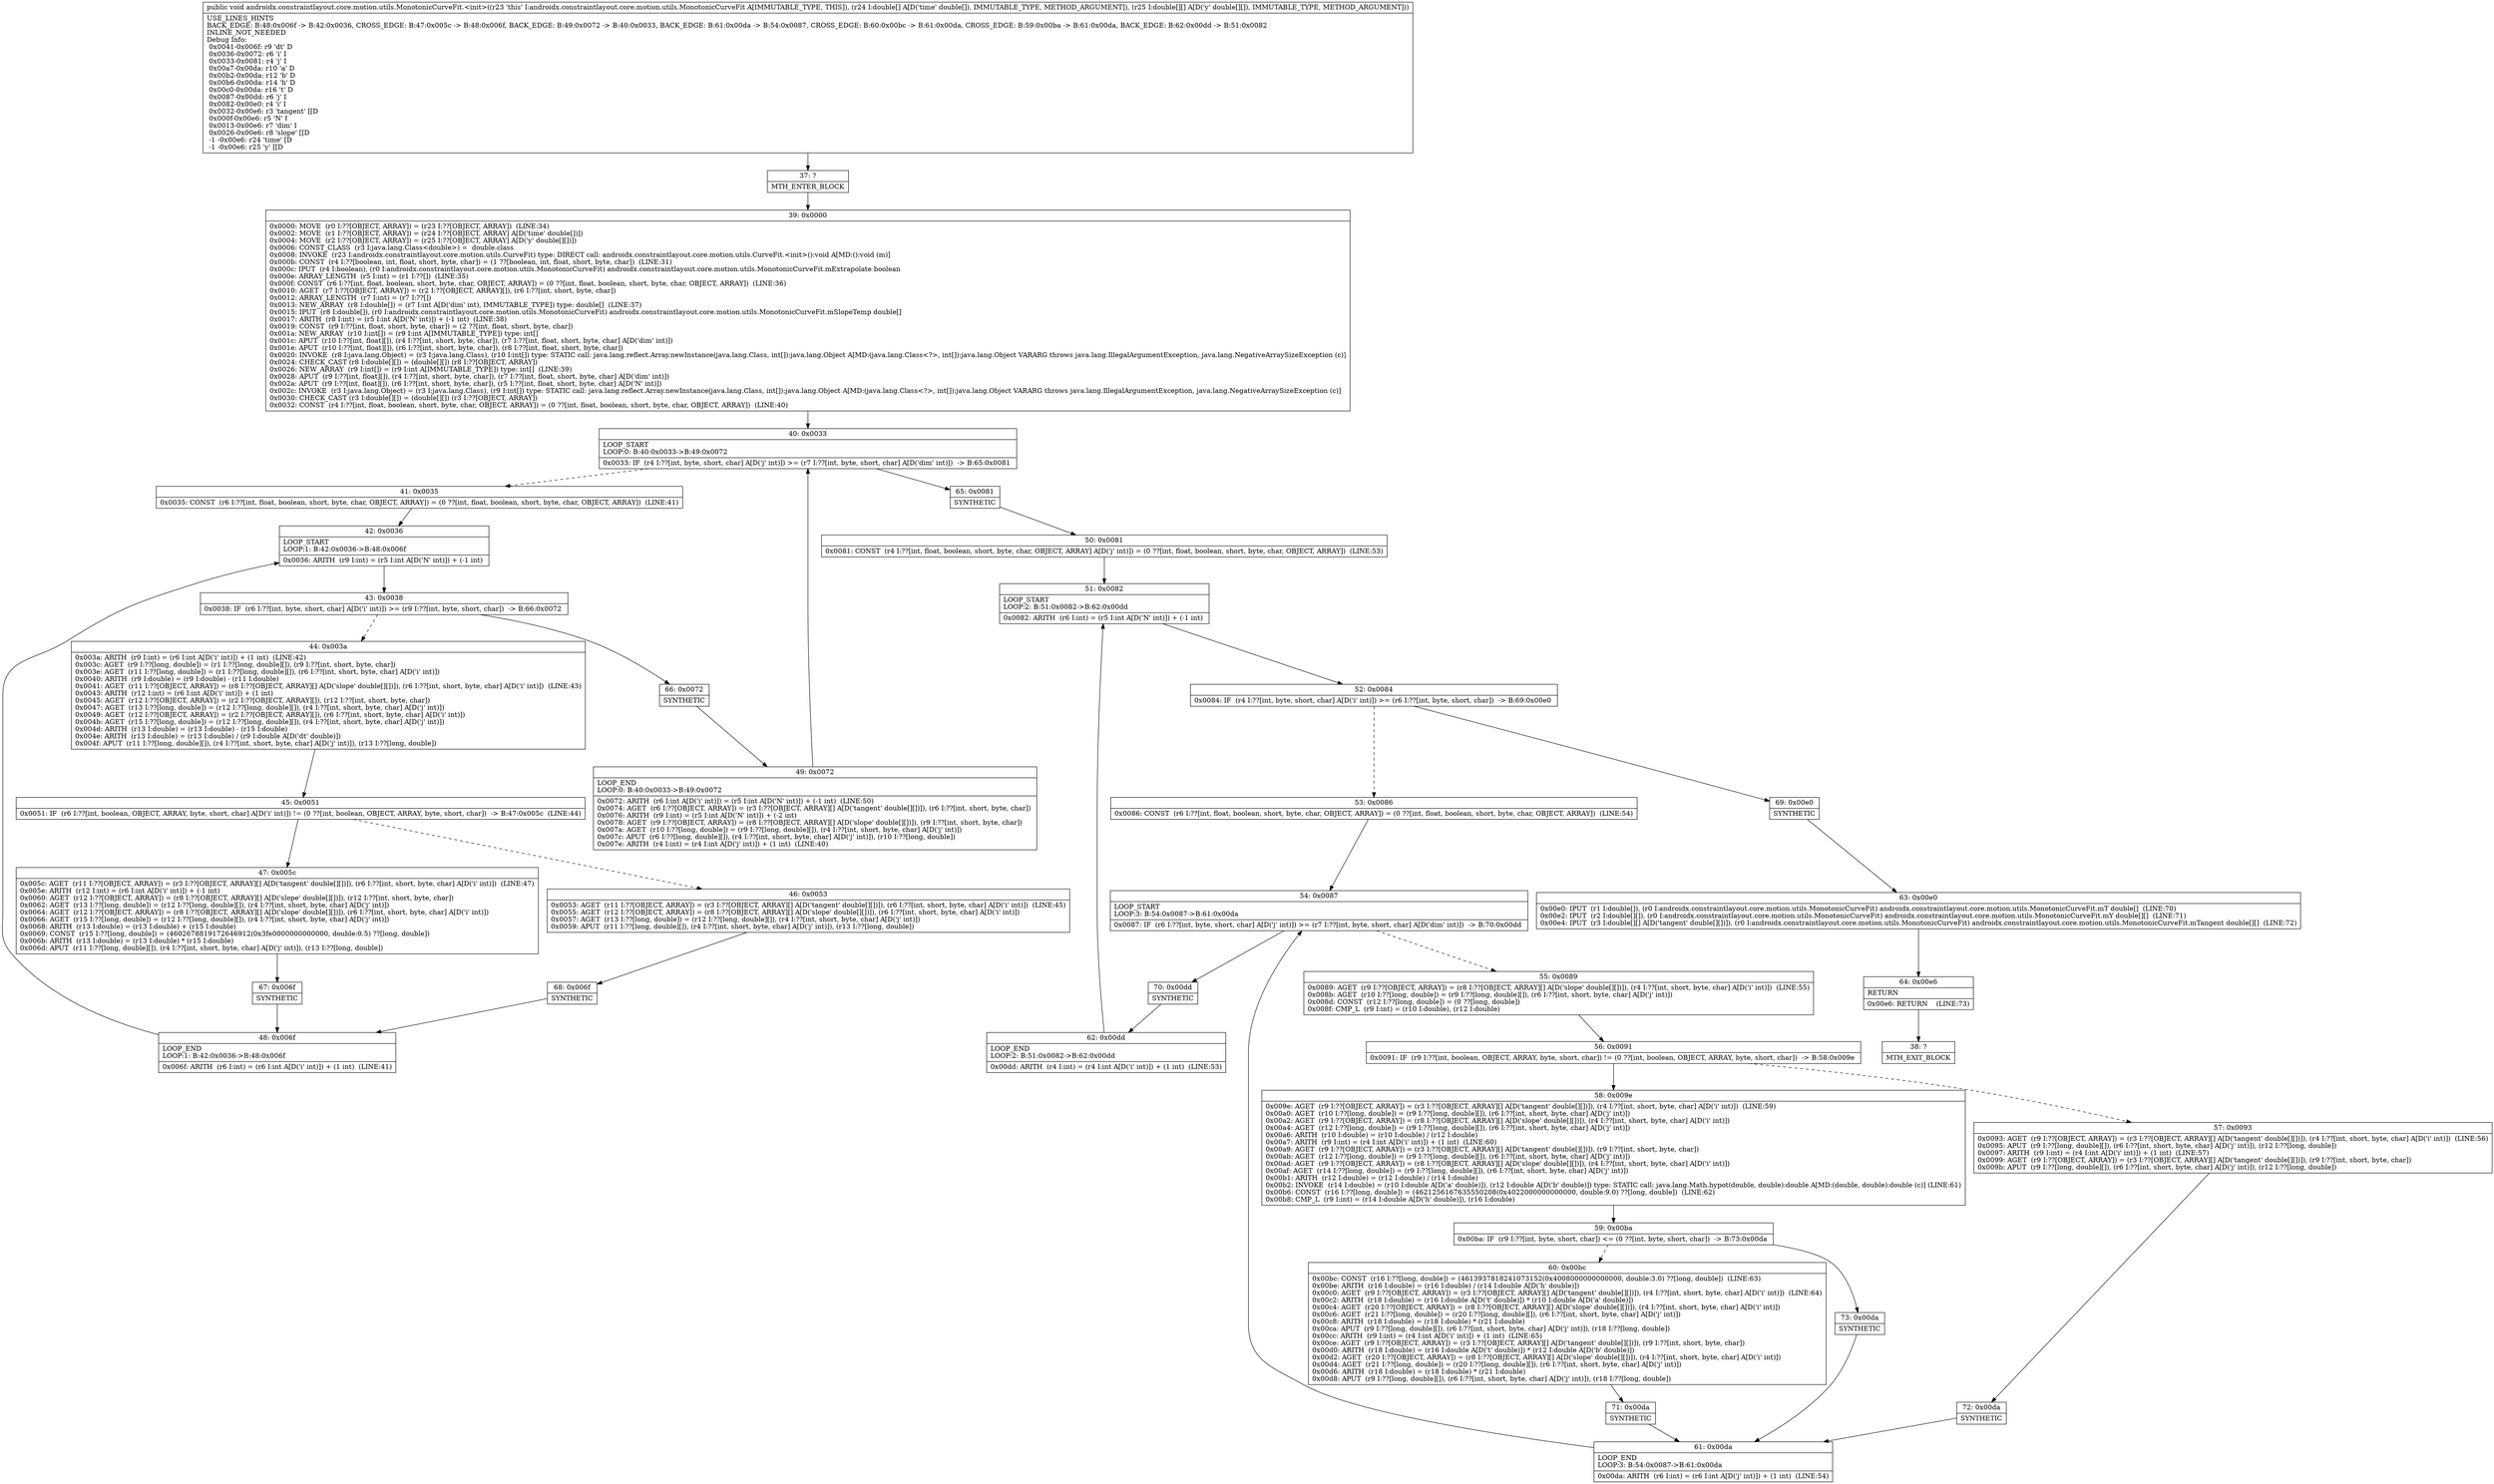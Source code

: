 digraph "CFG forandroidx.constraintlayout.core.motion.utils.MonotonicCurveFit.\<init\>([D[[D)V" {
Node_37 [shape=record,label="{37\:\ ?|MTH_ENTER_BLOCK\l}"];
Node_39 [shape=record,label="{39\:\ 0x0000|0x0000: MOVE  (r0 I:??[OBJECT, ARRAY]) = (r23 I:??[OBJECT, ARRAY])  (LINE:34)\l0x0002: MOVE  (r1 I:??[OBJECT, ARRAY]) = (r24 I:??[OBJECT, ARRAY] A[D('time' double[])]) \l0x0004: MOVE  (r2 I:??[OBJECT, ARRAY]) = (r25 I:??[OBJECT, ARRAY] A[D('y' double[][])]) \l0x0006: CONST_CLASS  (r3 I:java.lang.Class\<double\>) =  double.class \l0x0008: INVOKE  (r23 I:androidx.constraintlayout.core.motion.utils.CurveFit) type: DIRECT call: androidx.constraintlayout.core.motion.utils.CurveFit.\<init\>():void A[MD:():void (m)]\l0x000b: CONST  (r4 I:??[boolean, int, float, short, byte, char]) = (1 ??[boolean, int, float, short, byte, char])  (LINE:31)\l0x000c: IPUT  (r4 I:boolean), (r0 I:androidx.constraintlayout.core.motion.utils.MonotonicCurveFit) androidx.constraintlayout.core.motion.utils.MonotonicCurveFit.mExtrapolate boolean \l0x000e: ARRAY_LENGTH  (r5 I:int) = (r1 I:??[])  (LINE:35)\l0x000f: CONST  (r6 I:??[int, float, boolean, short, byte, char, OBJECT, ARRAY]) = (0 ??[int, float, boolean, short, byte, char, OBJECT, ARRAY])  (LINE:36)\l0x0010: AGET  (r7 I:??[OBJECT, ARRAY]) = (r2 I:??[OBJECT, ARRAY][]), (r6 I:??[int, short, byte, char]) \l0x0012: ARRAY_LENGTH  (r7 I:int) = (r7 I:??[]) \l0x0013: NEW_ARRAY  (r8 I:double[]) = (r7 I:int A[D('dim' int), IMMUTABLE_TYPE]) type: double[]  (LINE:37)\l0x0015: IPUT  (r8 I:double[]), (r0 I:androidx.constraintlayout.core.motion.utils.MonotonicCurveFit) androidx.constraintlayout.core.motion.utils.MonotonicCurveFit.mSlopeTemp double[] \l0x0017: ARITH  (r8 I:int) = (r5 I:int A[D('N' int)]) + (\-1 int)  (LINE:38)\l0x0019: CONST  (r9 I:??[int, float, short, byte, char]) = (2 ??[int, float, short, byte, char]) \l0x001a: NEW_ARRAY  (r10 I:int[]) = (r9 I:int A[IMMUTABLE_TYPE]) type: int[] \l0x001c: APUT  (r10 I:??[int, float][]), (r4 I:??[int, short, byte, char]), (r7 I:??[int, float, short, byte, char] A[D('dim' int)]) \l0x001e: APUT  (r10 I:??[int, float][]), (r6 I:??[int, short, byte, char]), (r8 I:??[int, float, short, byte, char]) \l0x0020: INVOKE  (r8 I:java.lang.Object) = (r3 I:java.lang.Class), (r10 I:int[]) type: STATIC call: java.lang.reflect.Array.newInstance(java.lang.Class, int[]):java.lang.Object A[MD:(java.lang.Class\<?\>, int[]):java.lang.Object VARARG throws java.lang.IllegalArgumentException, java.lang.NegativeArraySizeException (c)]\l0x0024: CHECK_CAST (r8 I:double[][]) = (double[][]) (r8 I:??[OBJECT, ARRAY]) \l0x0026: NEW_ARRAY  (r9 I:int[]) = (r9 I:int A[IMMUTABLE_TYPE]) type: int[]  (LINE:39)\l0x0028: APUT  (r9 I:??[int, float][]), (r4 I:??[int, short, byte, char]), (r7 I:??[int, float, short, byte, char] A[D('dim' int)]) \l0x002a: APUT  (r9 I:??[int, float][]), (r6 I:??[int, short, byte, char]), (r5 I:??[int, float, short, byte, char] A[D('N' int)]) \l0x002c: INVOKE  (r3 I:java.lang.Object) = (r3 I:java.lang.Class), (r9 I:int[]) type: STATIC call: java.lang.reflect.Array.newInstance(java.lang.Class, int[]):java.lang.Object A[MD:(java.lang.Class\<?\>, int[]):java.lang.Object VARARG throws java.lang.IllegalArgumentException, java.lang.NegativeArraySizeException (c)]\l0x0030: CHECK_CAST (r3 I:double[][]) = (double[][]) (r3 I:??[OBJECT, ARRAY]) \l0x0032: CONST  (r4 I:??[int, float, boolean, short, byte, char, OBJECT, ARRAY]) = (0 ??[int, float, boolean, short, byte, char, OBJECT, ARRAY])  (LINE:40)\l}"];
Node_40 [shape=record,label="{40\:\ 0x0033|LOOP_START\lLOOP:0: B:40:0x0033\-\>B:49:0x0072\l|0x0033: IF  (r4 I:??[int, byte, short, char] A[D('j' int)]) \>= (r7 I:??[int, byte, short, char] A[D('dim' int)])  \-\> B:65:0x0081 \l}"];
Node_41 [shape=record,label="{41\:\ 0x0035|0x0035: CONST  (r6 I:??[int, float, boolean, short, byte, char, OBJECT, ARRAY]) = (0 ??[int, float, boolean, short, byte, char, OBJECT, ARRAY])  (LINE:41)\l}"];
Node_42 [shape=record,label="{42\:\ 0x0036|LOOP_START\lLOOP:1: B:42:0x0036\-\>B:48:0x006f\l|0x0036: ARITH  (r9 I:int) = (r5 I:int A[D('N' int)]) + (\-1 int) \l}"];
Node_43 [shape=record,label="{43\:\ 0x0038|0x0038: IF  (r6 I:??[int, byte, short, char] A[D('i' int)]) \>= (r9 I:??[int, byte, short, char])  \-\> B:66:0x0072 \l}"];
Node_44 [shape=record,label="{44\:\ 0x003a|0x003a: ARITH  (r9 I:int) = (r6 I:int A[D('i' int)]) + (1 int)  (LINE:42)\l0x003c: AGET  (r9 I:??[long, double]) = (r1 I:??[long, double][]), (r9 I:??[int, short, byte, char]) \l0x003e: AGET  (r11 I:??[long, double]) = (r1 I:??[long, double][]), (r6 I:??[int, short, byte, char] A[D('i' int)]) \l0x0040: ARITH  (r9 I:double) = (r9 I:double) \- (r11 I:double) \l0x0041: AGET  (r11 I:??[OBJECT, ARRAY]) = (r8 I:??[OBJECT, ARRAY][] A[D('slope' double[][])]), (r6 I:??[int, short, byte, char] A[D('i' int)])  (LINE:43)\l0x0043: ARITH  (r12 I:int) = (r6 I:int A[D('i' int)]) + (1 int) \l0x0045: AGET  (r12 I:??[OBJECT, ARRAY]) = (r2 I:??[OBJECT, ARRAY][]), (r12 I:??[int, short, byte, char]) \l0x0047: AGET  (r13 I:??[long, double]) = (r12 I:??[long, double][]), (r4 I:??[int, short, byte, char] A[D('j' int)]) \l0x0049: AGET  (r12 I:??[OBJECT, ARRAY]) = (r2 I:??[OBJECT, ARRAY][]), (r6 I:??[int, short, byte, char] A[D('i' int)]) \l0x004b: AGET  (r15 I:??[long, double]) = (r12 I:??[long, double][]), (r4 I:??[int, short, byte, char] A[D('j' int)]) \l0x004d: ARITH  (r13 I:double) = (r13 I:double) \- (r15 I:double) \l0x004e: ARITH  (r13 I:double) = (r13 I:double) \/ (r9 I:double A[D('dt' double)]) \l0x004f: APUT  (r11 I:??[long, double][]), (r4 I:??[int, short, byte, char] A[D('j' int)]), (r13 I:??[long, double]) \l}"];
Node_45 [shape=record,label="{45\:\ 0x0051|0x0051: IF  (r6 I:??[int, boolean, OBJECT, ARRAY, byte, short, char] A[D('i' int)]) != (0 ??[int, boolean, OBJECT, ARRAY, byte, short, char])  \-\> B:47:0x005c  (LINE:44)\l}"];
Node_46 [shape=record,label="{46\:\ 0x0053|0x0053: AGET  (r11 I:??[OBJECT, ARRAY]) = (r3 I:??[OBJECT, ARRAY][] A[D('tangent' double[][])]), (r6 I:??[int, short, byte, char] A[D('i' int)])  (LINE:45)\l0x0055: AGET  (r12 I:??[OBJECT, ARRAY]) = (r8 I:??[OBJECT, ARRAY][] A[D('slope' double[][])]), (r6 I:??[int, short, byte, char] A[D('i' int)]) \l0x0057: AGET  (r13 I:??[long, double]) = (r12 I:??[long, double][]), (r4 I:??[int, short, byte, char] A[D('j' int)]) \l0x0059: APUT  (r11 I:??[long, double][]), (r4 I:??[int, short, byte, char] A[D('j' int)]), (r13 I:??[long, double]) \l}"];
Node_68 [shape=record,label="{68\:\ 0x006f|SYNTHETIC\l}"];
Node_48 [shape=record,label="{48\:\ 0x006f|LOOP_END\lLOOP:1: B:42:0x0036\-\>B:48:0x006f\l|0x006f: ARITH  (r6 I:int) = (r6 I:int A[D('i' int)]) + (1 int)  (LINE:41)\l}"];
Node_47 [shape=record,label="{47\:\ 0x005c|0x005c: AGET  (r11 I:??[OBJECT, ARRAY]) = (r3 I:??[OBJECT, ARRAY][] A[D('tangent' double[][])]), (r6 I:??[int, short, byte, char] A[D('i' int)])  (LINE:47)\l0x005e: ARITH  (r12 I:int) = (r6 I:int A[D('i' int)]) + (\-1 int) \l0x0060: AGET  (r12 I:??[OBJECT, ARRAY]) = (r8 I:??[OBJECT, ARRAY][] A[D('slope' double[][])]), (r12 I:??[int, short, byte, char]) \l0x0062: AGET  (r13 I:??[long, double]) = (r12 I:??[long, double][]), (r4 I:??[int, short, byte, char] A[D('j' int)]) \l0x0064: AGET  (r12 I:??[OBJECT, ARRAY]) = (r8 I:??[OBJECT, ARRAY][] A[D('slope' double[][])]), (r6 I:??[int, short, byte, char] A[D('i' int)]) \l0x0066: AGET  (r15 I:??[long, double]) = (r12 I:??[long, double][]), (r4 I:??[int, short, byte, char] A[D('j' int)]) \l0x0068: ARITH  (r13 I:double) = (r13 I:double) + (r15 I:double) \l0x0069: CONST  (r15 I:??[long, double]) = (4602678819172646912(0x3fe0000000000000, double:0.5) ??[long, double]) \l0x006b: ARITH  (r13 I:double) = (r13 I:double) * (r15 I:double) \l0x006d: APUT  (r11 I:??[long, double][]), (r4 I:??[int, short, byte, char] A[D('j' int)]), (r13 I:??[long, double]) \l}"];
Node_67 [shape=record,label="{67\:\ 0x006f|SYNTHETIC\l}"];
Node_66 [shape=record,label="{66\:\ 0x0072|SYNTHETIC\l}"];
Node_49 [shape=record,label="{49\:\ 0x0072|LOOP_END\lLOOP:0: B:40:0x0033\-\>B:49:0x0072\l|0x0072: ARITH  (r6 I:int A[D('i' int)]) = (r5 I:int A[D('N' int)]) + (\-1 int)  (LINE:50)\l0x0074: AGET  (r6 I:??[OBJECT, ARRAY]) = (r3 I:??[OBJECT, ARRAY][] A[D('tangent' double[][])]), (r6 I:??[int, short, byte, char]) \l0x0076: ARITH  (r9 I:int) = (r5 I:int A[D('N' int)]) + (\-2 int) \l0x0078: AGET  (r9 I:??[OBJECT, ARRAY]) = (r8 I:??[OBJECT, ARRAY][] A[D('slope' double[][])]), (r9 I:??[int, short, byte, char]) \l0x007a: AGET  (r10 I:??[long, double]) = (r9 I:??[long, double][]), (r4 I:??[int, short, byte, char] A[D('j' int)]) \l0x007c: APUT  (r6 I:??[long, double][]), (r4 I:??[int, short, byte, char] A[D('j' int)]), (r10 I:??[long, double]) \l0x007e: ARITH  (r4 I:int) = (r4 I:int A[D('j' int)]) + (1 int)  (LINE:40)\l}"];
Node_65 [shape=record,label="{65\:\ 0x0081|SYNTHETIC\l}"];
Node_50 [shape=record,label="{50\:\ 0x0081|0x0081: CONST  (r4 I:??[int, float, boolean, short, byte, char, OBJECT, ARRAY] A[D('j' int)]) = (0 ??[int, float, boolean, short, byte, char, OBJECT, ARRAY])  (LINE:53)\l}"];
Node_51 [shape=record,label="{51\:\ 0x0082|LOOP_START\lLOOP:2: B:51:0x0082\-\>B:62:0x00dd\l|0x0082: ARITH  (r6 I:int) = (r5 I:int A[D('N' int)]) + (\-1 int) \l}"];
Node_52 [shape=record,label="{52\:\ 0x0084|0x0084: IF  (r4 I:??[int, byte, short, char] A[D('i' int)]) \>= (r6 I:??[int, byte, short, char])  \-\> B:69:0x00e0 \l}"];
Node_53 [shape=record,label="{53\:\ 0x0086|0x0086: CONST  (r6 I:??[int, float, boolean, short, byte, char, OBJECT, ARRAY]) = (0 ??[int, float, boolean, short, byte, char, OBJECT, ARRAY])  (LINE:54)\l}"];
Node_54 [shape=record,label="{54\:\ 0x0087|LOOP_START\lLOOP:3: B:54:0x0087\-\>B:61:0x00da\l|0x0087: IF  (r6 I:??[int, byte, short, char] A[D('j' int)]) \>= (r7 I:??[int, byte, short, char] A[D('dim' int)])  \-\> B:70:0x00dd \l}"];
Node_55 [shape=record,label="{55\:\ 0x0089|0x0089: AGET  (r9 I:??[OBJECT, ARRAY]) = (r8 I:??[OBJECT, ARRAY][] A[D('slope' double[][])]), (r4 I:??[int, short, byte, char] A[D('i' int)])  (LINE:55)\l0x008b: AGET  (r10 I:??[long, double]) = (r9 I:??[long, double][]), (r6 I:??[int, short, byte, char] A[D('j' int)]) \l0x008d: CONST  (r12 I:??[long, double]) = (0 ??[long, double]) \l0x008f: CMP_L  (r9 I:int) = (r10 I:double), (r12 I:double) \l}"];
Node_56 [shape=record,label="{56\:\ 0x0091|0x0091: IF  (r9 I:??[int, boolean, OBJECT, ARRAY, byte, short, char]) != (0 ??[int, boolean, OBJECT, ARRAY, byte, short, char])  \-\> B:58:0x009e \l}"];
Node_57 [shape=record,label="{57\:\ 0x0093|0x0093: AGET  (r9 I:??[OBJECT, ARRAY]) = (r3 I:??[OBJECT, ARRAY][] A[D('tangent' double[][])]), (r4 I:??[int, short, byte, char] A[D('i' int)])  (LINE:56)\l0x0095: APUT  (r9 I:??[long, double][]), (r6 I:??[int, short, byte, char] A[D('j' int)]), (r12 I:??[long, double]) \l0x0097: ARITH  (r9 I:int) = (r4 I:int A[D('i' int)]) + (1 int)  (LINE:57)\l0x0099: AGET  (r9 I:??[OBJECT, ARRAY]) = (r3 I:??[OBJECT, ARRAY][] A[D('tangent' double[][])]), (r9 I:??[int, short, byte, char]) \l0x009b: APUT  (r9 I:??[long, double][]), (r6 I:??[int, short, byte, char] A[D('j' int)]), (r12 I:??[long, double]) \l}"];
Node_72 [shape=record,label="{72\:\ 0x00da|SYNTHETIC\l}"];
Node_61 [shape=record,label="{61\:\ 0x00da|LOOP_END\lLOOP:3: B:54:0x0087\-\>B:61:0x00da\l|0x00da: ARITH  (r6 I:int) = (r6 I:int A[D('j' int)]) + (1 int)  (LINE:54)\l}"];
Node_58 [shape=record,label="{58\:\ 0x009e|0x009e: AGET  (r9 I:??[OBJECT, ARRAY]) = (r3 I:??[OBJECT, ARRAY][] A[D('tangent' double[][])]), (r4 I:??[int, short, byte, char] A[D('i' int)])  (LINE:59)\l0x00a0: AGET  (r10 I:??[long, double]) = (r9 I:??[long, double][]), (r6 I:??[int, short, byte, char] A[D('j' int)]) \l0x00a2: AGET  (r9 I:??[OBJECT, ARRAY]) = (r8 I:??[OBJECT, ARRAY][] A[D('slope' double[][])]), (r4 I:??[int, short, byte, char] A[D('i' int)]) \l0x00a4: AGET  (r12 I:??[long, double]) = (r9 I:??[long, double][]), (r6 I:??[int, short, byte, char] A[D('j' int)]) \l0x00a6: ARITH  (r10 I:double) = (r10 I:double) \/ (r12 I:double) \l0x00a7: ARITH  (r9 I:int) = (r4 I:int A[D('i' int)]) + (1 int)  (LINE:60)\l0x00a9: AGET  (r9 I:??[OBJECT, ARRAY]) = (r3 I:??[OBJECT, ARRAY][] A[D('tangent' double[][])]), (r9 I:??[int, short, byte, char]) \l0x00ab: AGET  (r12 I:??[long, double]) = (r9 I:??[long, double][]), (r6 I:??[int, short, byte, char] A[D('j' int)]) \l0x00ad: AGET  (r9 I:??[OBJECT, ARRAY]) = (r8 I:??[OBJECT, ARRAY][] A[D('slope' double[][])]), (r4 I:??[int, short, byte, char] A[D('i' int)]) \l0x00af: AGET  (r14 I:??[long, double]) = (r9 I:??[long, double][]), (r6 I:??[int, short, byte, char] A[D('j' int)]) \l0x00b1: ARITH  (r12 I:double) = (r12 I:double) \/ (r14 I:double) \l0x00b2: INVOKE  (r14 I:double) = (r10 I:double A[D('a' double)]), (r12 I:double A[D('b' double)]) type: STATIC call: java.lang.Math.hypot(double, double):double A[MD:(double, double):double (c)] (LINE:61)\l0x00b6: CONST  (r16 I:??[long, double]) = (4621256167635550208(0x4022000000000000, double:9.0) ??[long, double])  (LINE:62)\l0x00b8: CMP_L  (r9 I:int) = (r14 I:double A[D('h' double)]), (r16 I:double) \l}"];
Node_59 [shape=record,label="{59\:\ 0x00ba|0x00ba: IF  (r9 I:??[int, byte, short, char]) \<= (0 ??[int, byte, short, char])  \-\> B:73:0x00da \l}"];
Node_60 [shape=record,label="{60\:\ 0x00bc|0x00bc: CONST  (r16 I:??[long, double]) = (4613937818241073152(0x4008000000000000, double:3.0) ??[long, double])  (LINE:63)\l0x00be: ARITH  (r16 I:double) = (r16 I:double) \/ (r14 I:double A[D('h' double)]) \l0x00c0: AGET  (r9 I:??[OBJECT, ARRAY]) = (r3 I:??[OBJECT, ARRAY][] A[D('tangent' double[][])]), (r4 I:??[int, short, byte, char] A[D('i' int)])  (LINE:64)\l0x00c2: ARITH  (r18 I:double) = (r16 I:double A[D('t' double)]) * (r10 I:double A[D('a' double)]) \l0x00c4: AGET  (r20 I:??[OBJECT, ARRAY]) = (r8 I:??[OBJECT, ARRAY][] A[D('slope' double[][])]), (r4 I:??[int, short, byte, char] A[D('i' int)]) \l0x00c6: AGET  (r21 I:??[long, double]) = (r20 I:??[long, double][]), (r6 I:??[int, short, byte, char] A[D('j' int)]) \l0x00c8: ARITH  (r18 I:double) = (r18 I:double) * (r21 I:double) \l0x00ca: APUT  (r9 I:??[long, double][]), (r6 I:??[int, short, byte, char] A[D('j' int)]), (r18 I:??[long, double]) \l0x00cc: ARITH  (r9 I:int) = (r4 I:int A[D('i' int)]) + (1 int)  (LINE:65)\l0x00ce: AGET  (r9 I:??[OBJECT, ARRAY]) = (r3 I:??[OBJECT, ARRAY][] A[D('tangent' double[][])]), (r9 I:??[int, short, byte, char]) \l0x00d0: ARITH  (r18 I:double) = (r16 I:double A[D('t' double)]) * (r12 I:double A[D('b' double)]) \l0x00d2: AGET  (r20 I:??[OBJECT, ARRAY]) = (r8 I:??[OBJECT, ARRAY][] A[D('slope' double[][])]), (r4 I:??[int, short, byte, char] A[D('i' int)]) \l0x00d4: AGET  (r21 I:??[long, double]) = (r20 I:??[long, double][]), (r6 I:??[int, short, byte, char] A[D('j' int)]) \l0x00d6: ARITH  (r18 I:double) = (r18 I:double) * (r21 I:double) \l0x00d8: APUT  (r9 I:??[long, double][]), (r6 I:??[int, short, byte, char] A[D('j' int)]), (r18 I:??[long, double]) \l}"];
Node_71 [shape=record,label="{71\:\ 0x00da|SYNTHETIC\l}"];
Node_73 [shape=record,label="{73\:\ 0x00da|SYNTHETIC\l}"];
Node_70 [shape=record,label="{70\:\ 0x00dd|SYNTHETIC\l}"];
Node_62 [shape=record,label="{62\:\ 0x00dd|LOOP_END\lLOOP:2: B:51:0x0082\-\>B:62:0x00dd\l|0x00dd: ARITH  (r4 I:int) = (r4 I:int A[D('i' int)]) + (1 int)  (LINE:53)\l}"];
Node_69 [shape=record,label="{69\:\ 0x00e0|SYNTHETIC\l}"];
Node_63 [shape=record,label="{63\:\ 0x00e0|0x00e0: IPUT  (r1 I:double[]), (r0 I:androidx.constraintlayout.core.motion.utils.MonotonicCurveFit) androidx.constraintlayout.core.motion.utils.MonotonicCurveFit.mT double[]  (LINE:70)\l0x00e2: IPUT  (r2 I:double[][]), (r0 I:androidx.constraintlayout.core.motion.utils.MonotonicCurveFit) androidx.constraintlayout.core.motion.utils.MonotonicCurveFit.mY double[][]  (LINE:71)\l0x00e4: IPUT  (r3 I:double[][] A[D('tangent' double[][])]), (r0 I:androidx.constraintlayout.core.motion.utils.MonotonicCurveFit) androidx.constraintlayout.core.motion.utils.MonotonicCurveFit.mTangent double[][]  (LINE:72)\l}"];
Node_64 [shape=record,label="{64\:\ 0x00e6|RETURN\l|0x00e6: RETURN    (LINE:73)\l}"];
Node_38 [shape=record,label="{38\:\ ?|MTH_EXIT_BLOCK\l}"];
MethodNode[shape=record,label="{public void androidx.constraintlayout.core.motion.utils.MonotonicCurveFit.\<init\>((r23 'this' I:androidx.constraintlayout.core.motion.utils.MonotonicCurveFit A[IMMUTABLE_TYPE, THIS]), (r24 I:double[] A[D('time' double[]), IMMUTABLE_TYPE, METHOD_ARGUMENT]), (r25 I:double[][] A[D('y' double[][]), IMMUTABLE_TYPE, METHOD_ARGUMENT]))  | USE_LINES_HINTS\lBACK_EDGE: B:48:0x006f \-\> B:42:0x0036, CROSS_EDGE: B:47:0x005c \-\> B:48:0x006f, BACK_EDGE: B:49:0x0072 \-\> B:40:0x0033, BACK_EDGE: B:61:0x00da \-\> B:54:0x0087, CROSS_EDGE: B:60:0x00bc \-\> B:61:0x00da, CROSS_EDGE: B:59:0x00ba \-\> B:61:0x00da, BACK_EDGE: B:62:0x00dd \-\> B:51:0x0082\lINLINE_NOT_NEEDED\lDebug Info:\l  0x0041\-0x006f: r9 'dt' D\l  0x0036\-0x0072: r6 'i' I\l  0x0033\-0x0081: r4 'j' I\l  0x00a7\-0x00da: r10 'a' D\l  0x00b2\-0x00da: r12 'b' D\l  0x00b6\-0x00da: r14 'h' D\l  0x00c0\-0x00da: r16 't' D\l  0x0087\-0x00dd: r6 'j' I\l  0x0082\-0x00e0: r4 'i' I\l  0x0032\-0x00e6: r3 'tangent' [[D\l  0x000f\-0x00e6: r5 'N' I\l  0x0013\-0x00e6: r7 'dim' I\l  0x0026\-0x00e6: r8 'slope' [[D\l  \-1 \-0x00e6: r24 'time' [D\l  \-1 \-0x00e6: r25 'y' [[D\l}"];
MethodNode -> Node_37;Node_37 -> Node_39;
Node_39 -> Node_40;
Node_40 -> Node_41[style=dashed];
Node_40 -> Node_65;
Node_41 -> Node_42;
Node_42 -> Node_43;
Node_43 -> Node_44[style=dashed];
Node_43 -> Node_66;
Node_44 -> Node_45;
Node_45 -> Node_46[style=dashed];
Node_45 -> Node_47;
Node_46 -> Node_68;
Node_68 -> Node_48;
Node_48 -> Node_42;
Node_47 -> Node_67;
Node_67 -> Node_48;
Node_66 -> Node_49;
Node_49 -> Node_40;
Node_65 -> Node_50;
Node_50 -> Node_51;
Node_51 -> Node_52;
Node_52 -> Node_53[style=dashed];
Node_52 -> Node_69;
Node_53 -> Node_54;
Node_54 -> Node_55[style=dashed];
Node_54 -> Node_70;
Node_55 -> Node_56;
Node_56 -> Node_57[style=dashed];
Node_56 -> Node_58;
Node_57 -> Node_72;
Node_72 -> Node_61;
Node_61 -> Node_54;
Node_58 -> Node_59;
Node_59 -> Node_60[style=dashed];
Node_59 -> Node_73;
Node_60 -> Node_71;
Node_71 -> Node_61;
Node_73 -> Node_61;
Node_70 -> Node_62;
Node_62 -> Node_51;
Node_69 -> Node_63;
Node_63 -> Node_64;
Node_64 -> Node_38;
}

